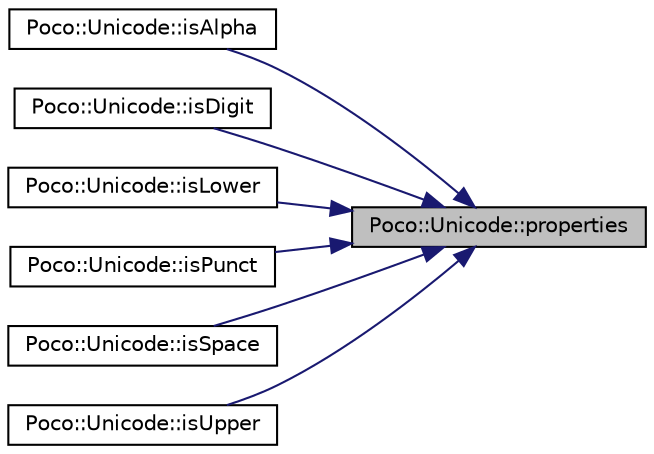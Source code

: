 digraph "Poco::Unicode::properties"
{
 // LATEX_PDF_SIZE
  edge [fontname="Helvetica",fontsize="10",labelfontname="Helvetica",labelfontsize="10"];
  node [fontname="Helvetica",fontsize="10",shape=record];
  rankdir="RL";
  Node1 [label="Poco::Unicode::properties",height=0.2,width=0.4,color="black", fillcolor="grey75", style="filled", fontcolor="black",tooltip=" "];
  Node1 -> Node2 [dir="back",color="midnightblue",fontsize="10",style="solid"];
  Node2 [label="Poco::Unicode::isAlpha",height=0.2,width=0.4,color="black", fillcolor="white", style="filled",URL="$classPoco_1_1Unicode.html#a31c8cee242e5013fe42dcaa9ebe437d5",tooltip="Returns true iff the given character is a punctuation character."];
  Node1 -> Node3 [dir="back",color="midnightblue",fontsize="10",style="solid"];
  Node3 [label="Poco::Unicode::isDigit",height=0.2,width=0.4,color="black", fillcolor="white", style="filled",URL="$classPoco_1_1Unicode.html#aeaf17b7caca416afe1896b2632c302d5",tooltip="Returns true iff the given character is a separator."];
  Node1 -> Node4 [dir="back",color="midnightblue",fontsize="10",style="solid"];
  Node4 [label="Poco::Unicode::isLower",height=0.2,width=0.4,color="black", fillcolor="white", style="filled",URL="$classPoco_1_1Unicode.html#abb8b4e5877ccb400cd81a05372deb1d9",tooltip="Returns true iff the given character is a letter."];
  Node1 -> Node5 [dir="back",color="midnightblue",fontsize="10",style="solid"];
  Node5 [label="Poco::Unicode::isPunct",height=0.2,width=0.4,color="black", fillcolor="white", style="filled",URL="$classPoco_1_1Unicode.html#a7ad8bb9e5e19a30b3eaa6e143e67aa81",tooltip="Returns true iff the given character is a numeric character."];
  Node1 -> Node6 [dir="back",color="midnightblue",fontsize="10",style="solid"];
  Node6 [label="Poco::Unicode::isSpace",height=0.2,width=0.4,color="black", fillcolor="white", style="filled",URL="$classPoco_1_1Unicode.html#a30a33de42f160893c4743ddef13b2ff0",tooltip=" "];
  Node1 -> Node7 [dir="back",color="midnightblue",fontsize="10",style="solid"];
  Node7 [label="Poco::Unicode::isUpper",height=0.2,width=0.4,color="black", fillcolor="white", style="filled",URL="$classPoco_1_1Unicode.html#a1adfc51a7d103d90c838348ea90eae00",tooltip=" "];
}
